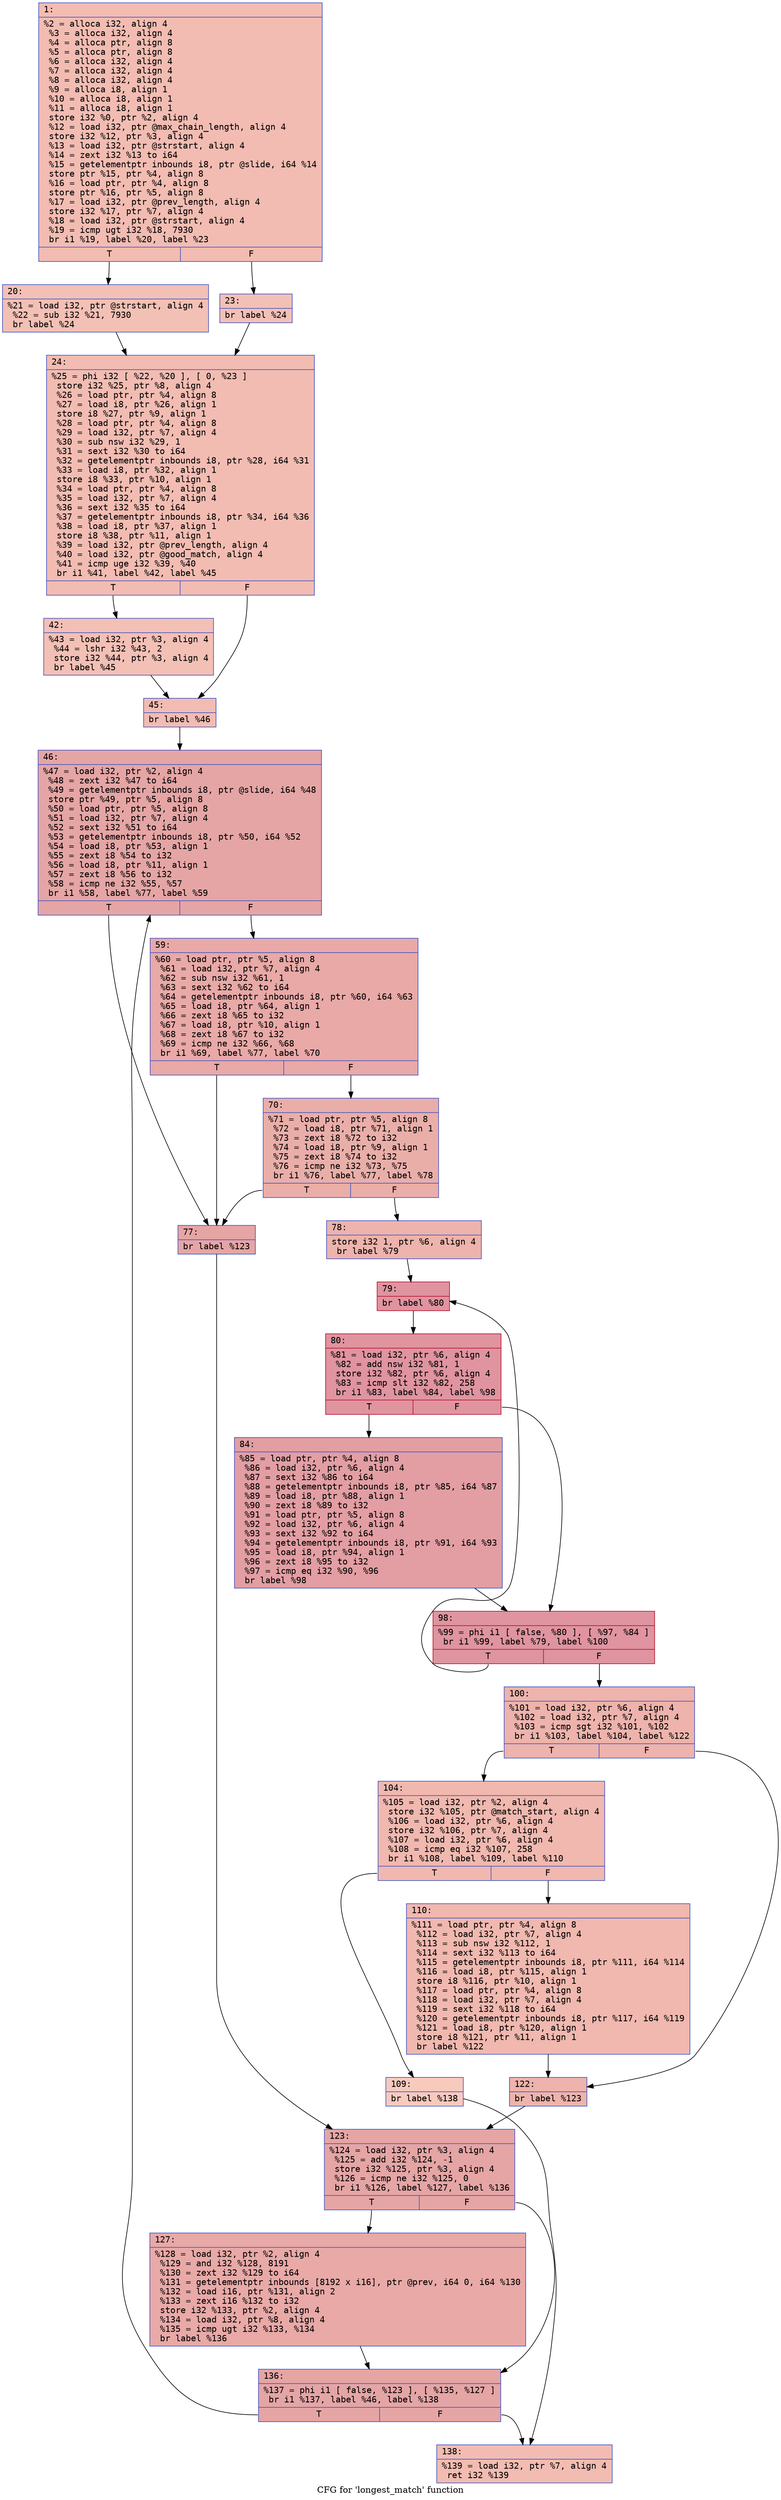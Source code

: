 digraph "CFG for 'longest_match' function" {
	label="CFG for 'longest_match' function";

	Node0x60000389f020 [shape=record,color="#3d50c3ff", style=filled, fillcolor="#e1675170" fontname="Courier",label="{1:\l|  %2 = alloca i32, align 4\l  %3 = alloca i32, align 4\l  %4 = alloca ptr, align 8\l  %5 = alloca ptr, align 8\l  %6 = alloca i32, align 4\l  %7 = alloca i32, align 4\l  %8 = alloca i32, align 4\l  %9 = alloca i8, align 1\l  %10 = alloca i8, align 1\l  %11 = alloca i8, align 1\l  store i32 %0, ptr %2, align 4\l  %12 = load i32, ptr @max_chain_length, align 4\l  store i32 %12, ptr %3, align 4\l  %13 = load i32, ptr @strstart, align 4\l  %14 = zext i32 %13 to i64\l  %15 = getelementptr inbounds i8, ptr @slide, i64 %14\l  store ptr %15, ptr %4, align 8\l  %16 = load ptr, ptr %4, align 8\l  store ptr %16, ptr %5, align 8\l  %17 = load i32, ptr @prev_length, align 4\l  store i32 %17, ptr %7, align 4\l  %18 = load i32, ptr @strstart, align 4\l  %19 = icmp ugt i32 %18, 7930\l  br i1 %19, label %20, label %23\l|{<s0>T|<s1>F}}"];
	Node0x60000389f020:s0 -> Node0x60000389f070[tooltip="1 -> 20\nProbability 50.00%" ];
	Node0x60000389f020:s1 -> Node0x60000389f0c0[tooltip="1 -> 23\nProbability 50.00%" ];
	Node0x60000389f070 [shape=record,color="#3d50c3ff", style=filled, fillcolor="#e5705870" fontname="Courier",label="{20:\l|  %21 = load i32, ptr @strstart, align 4\l  %22 = sub i32 %21, 7930\l  br label %24\l}"];
	Node0x60000389f070 -> Node0x60000389f110[tooltip="20 -> 24\nProbability 100.00%" ];
	Node0x60000389f0c0 [shape=record,color="#3d50c3ff", style=filled, fillcolor="#e5705870" fontname="Courier",label="{23:\l|  br label %24\l}"];
	Node0x60000389f0c0 -> Node0x60000389f110[tooltip="23 -> 24\nProbability 100.00%" ];
	Node0x60000389f110 [shape=record,color="#3d50c3ff", style=filled, fillcolor="#e1675170" fontname="Courier",label="{24:\l|  %25 = phi i32 [ %22, %20 ], [ 0, %23 ]\l  store i32 %25, ptr %8, align 4\l  %26 = load ptr, ptr %4, align 8\l  %27 = load i8, ptr %26, align 1\l  store i8 %27, ptr %9, align 1\l  %28 = load ptr, ptr %4, align 8\l  %29 = load i32, ptr %7, align 4\l  %30 = sub nsw i32 %29, 1\l  %31 = sext i32 %30 to i64\l  %32 = getelementptr inbounds i8, ptr %28, i64 %31\l  %33 = load i8, ptr %32, align 1\l  store i8 %33, ptr %10, align 1\l  %34 = load ptr, ptr %4, align 8\l  %35 = load i32, ptr %7, align 4\l  %36 = sext i32 %35 to i64\l  %37 = getelementptr inbounds i8, ptr %34, i64 %36\l  %38 = load i8, ptr %37, align 1\l  store i8 %38, ptr %11, align 1\l  %39 = load i32, ptr @prev_length, align 4\l  %40 = load i32, ptr @good_match, align 4\l  %41 = icmp uge i32 %39, %40\l  br i1 %41, label %42, label %45\l|{<s0>T|<s1>F}}"];
	Node0x60000389f110:s0 -> Node0x60000389f160[tooltip="24 -> 42\nProbability 50.00%" ];
	Node0x60000389f110:s1 -> Node0x60000389f1b0[tooltip="24 -> 45\nProbability 50.00%" ];
	Node0x60000389f160 [shape=record,color="#3d50c3ff", style=filled, fillcolor="#e5705870" fontname="Courier",label="{42:\l|  %43 = load i32, ptr %3, align 4\l  %44 = lshr i32 %43, 2\l  store i32 %44, ptr %3, align 4\l  br label %45\l}"];
	Node0x60000389f160 -> Node0x60000389f1b0[tooltip="42 -> 45\nProbability 100.00%" ];
	Node0x60000389f1b0 [shape=record,color="#3d50c3ff", style=filled, fillcolor="#e1675170" fontname="Courier",label="{45:\l|  br label %46\l}"];
	Node0x60000389f1b0 -> Node0x60000389f200[tooltip="45 -> 46\nProbability 100.00%" ];
	Node0x60000389f200 [shape=record,color="#3d50c3ff", style=filled, fillcolor="#c5333470" fontname="Courier",label="{46:\l|  %47 = load i32, ptr %2, align 4\l  %48 = zext i32 %47 to i64\l  %49 = getelementptr inbounds i8, ptr @slide, i64 %48\l  store ptr %49, ptr %5, align 8\l  %50 = load ptr, ptr %5, align 8\l  %51 = load i32, ptr %7, align 4\l  %52 = sext i32 %51 to i64\l  %53 = getelementptr inbounds i8, ptr %50, i64 %52\l  %54 = load i8, ptr %53, align 1\l  %55 = zext i8 %54 to i32\l  %56 = load i8, ptr %11, align 1\l  %57 = zext i8 %56 to i32\l  %58 = icmp ne i32 %55, %57\l  br i1 %58, label %77, label %59\l|{<s0>T|<s1>F}}"];
	Node0x60000389f200:s0 -> Node0x60000389f2f0[tooltip="46 -> 77\nProbability 50.00%" ];
	Node0x60000389f200:s1 -> Node0x60000389f250[tooltip="46 -> 59\nProbability 50.00%" ];
	Node0x60000389f250 [shape=record,color="#3d50c3ff", style=filled, fillcolor="#ca3b3770" fontname="Courier",label="{59:\l|  %60 = load ptr, ptr %5, align 8\l  %61 = load i32, ptr %7, align 4\l  %62 = sub nsw i32 %61, 1\l  %63 = sext i32 %62 to i64\l  %64 = getelementptr inbounds i8, ptr %60, i64 %63\l  %65 = load i8, ptr %64, align 1\l  %66 = zext i8 %65 to i32\l  %67 = load i8, ptr %10, align 1\l  %68 = zext i8 %67 to i32\l  %69 = icmp ne i32 %66, %68\l  br i1 %69, label %77, label %70\l|{<s0>T|<s1>F}}"];
	Node0x60000389f250:s0 -> Node0x60000389f2f0[tooltip="59 -> 77\nProbability 50.00%" ];
	Node0x60000389f250:s1 -> Node0x60000389f2a0[tooltip="59 -> 70\nProbability 50.00%" ];
	Node0x60000389f2a0 [shape=record,color="#3d50c3ff", style=filled, fillcolor="#d0473d70" fontname="Courier",label="{70:\l|  %71 = load ptr, ptr %5, align 8\l  %72 = load i8, ptr %71, align 1\l  %73 = zext i8 %72 to i32\l  %74 = load i8, ptr %9, align 1\l  %75 = zext i8 %74 to i32\l  %76 = icmp ne i32 %73, %75\l  br i1 %76, label %77, label %78\l|{<s0>T|<s1>F}}"];
	Node0x60000389f2a0:s0 -> Node0x60000389f2f0[tooltip="70 -> 77\nProbability 50.00%" ];
	Node0x60000389f2a0:s1 -> Node0x60000389f340[tooltip="70 -> 78\nProbability 50.00%" ];
	Node0x60000389f2f0 [shape=record,color="#3d50c3ff", style=filled, fillcolor="#c5333470" fontname="Courier",label="{77:\l|  br label %123\l}"];
	Node0x60000389f2f0 -> Node0x60000389f660[tooltip="77 -> 123\nProbability 100.00%" ];
	Node0x60000389f340 [shape=record,color="#3d50c3ff", style=filled, fillcolor="#d6524470" fontname="Courier",label="{78:\l|  store i32 1, ptr %6, align 4\l  br label %79\l}"];
	Node0x60000389f340 -> Node0x60000389f390[tooltip="78 -> 79\nProbability 100.00%" ];
	Node0x60000389f390 [shape=record,color="#b70d28ff", style=filled, fillcolor="#b70d2870" fontname="Courier",label="{79:\l|  br label %80\l}"];
	Node0x60000389f390 -> Node0x60000389f3e0[tooltip="79 -> 80\nProbability 100.00%" ];
	Node0x60000389f3e0 [shape=record,color="#b70d28ff", style=filled, fillcolor="#b70d2870" fontname="Courier",label="{80:\l|  %81 = load i32, ptr %6, align 4\l  %82 = add nsw i32 %81, 1\l  store i32 %82, ptr %6, align 4\l  %83 = icmp slt i32 %82, 258\l  br i1 %83, label %84, label %98\l|{<s0>T|<s1>F}}"];
	Node0x60000389f3e0:s0 -> Node0x60000389f430[tooltip="80 -> 84\nProbability 50.00%" ];
	Node0x60000389f3e0:s1 -> Node0x60000389f480[tooltip="80 -> 98\nProbability 50.00%" ];
	Node0x60000389f430 [shape=record,color="#3d50c3ff", style=filled, fillcolor="#be242e70" fontname="Courier",label="{84:\l|  %85 = load ptr, ptr %4, align 8\l  %86 = load i32, ptr %6, align 4\l  %87 = sext i32 %86 to i64\l  %88 = getelementptr inbounds i8, ptr %85, i64 %87\l  %89 = load i8, ptr %88, align 1\l  %90 = zext i8 %89 to i32\l  %91 = load ptr, ptr %5, align 8\l  %92 = load i32, ptr %6, align 4\l  %93 = sext i32 %92 to i64\l  %94 = getelementptr inbounds i8, ptr %91, i64 %93\l  %95 = load i8, ptr %94, align 1\l  %96 = zext i8 %95 to i32\l  %97 = icmp eq i32 %90, %96\l  br label %98\l}"];
	Node0x60000389f430 -> Node0x60000389f480[tooltip="84 -> 98\nProbability 100.00%" ];
	Node0x60000389f480 [shape=record,color="#b70d28ff", style=filled, fillcolor="#b70d2870" fontname="Courier",label="{98:\l|  %99 = phi i1 [ false, %80 ], [ %97, %84 ]\l  br i1 %99, label %79, label %100\l|{<s0>T|<s1>F}}"];
	Node0x60000389f480:s0 -> Node0x60000389f390[tooltip="98 -> 79\nProbability 96.88%" ];
	Node0x60000389f480:s1 -> Node0x60000389f4d0[tooltip="98 -> 100\nProbability 3.12%" ];
	Node0x60000389f4d0 [shape=record,color="#3d50c3ff", style=filled, fillcolor="#d6524470" fontname="Courier",label="{100:\l|  %101 = load i32, ptr %6, align 4\l  %102 = load i32, ptr %7, align 4\l  %103 = icmp sgt i32 %101, %102\l  br i1 %103, label %104, label %122\l|{<s0>T|<s1>F}}"];
	Node0x60000389f4d0:s0 -> Node0x60000389f520[tooltip="100 -> 104\nProbability 50.00%" ];
	Node0x60000389f4d0:s1 -> Node0x60000389f610[tooltip="100 -> 122\nProbability 50.00%" ];
	Node0x60000389f520 [shape=record,color="#3d50c3ff", style=filled, fillcolor="#dc5d4a70" fontname="Courier",label="{104:\l|  %105 = load i32, ptr %2, align 4\l  store i32 %105, ptr @match_start, align 4\l  %106 = load i32, ptr %6, align 4\l  store i32 %106, ptr %7, align 4\l  %107 = load i32, ptr %6, align 4\l  %108 = icmp eq i32 %107, 258\l  br i1 %108, label %109, label %110\l|{<s0>T|<s1>F}}"];
	Node0x60000389f520:s0 -> Node0x60000389f570[tooltip="104 -> 109\nProbability 3.12%" ];
	Node0x60000389f520:s1 -> Node0x60000389f5c0[tooltip="104 -> 110\nProbability 96.88%" ];
	Node0x60000389f570 [shape=record,color="#3d50c3ff", style=filled, fillcolor="#ef886b70" fontname="Courier",label="{109:\l|  br label %138\l}"];
	Node0x60000389f570 -> Node0x60000389f750[tooltip="109 -> 138\nProbability 100.00%" ];
	Node0x60000389f5c0 [shape=record,color="#3d50c3ff", style=filled, fillcolor="#dc5d4a70" fontname="Courier",label="{110:\l|  %111 = load ptr, ptr %4, align 8\l  %112 = load i32, ptr %7, align 4\l  %113 = sub nsw i32 %112, 1\l  %114 = sext i32 %113 to i64\l  %115 = getelementptr inbounds i8, ptr %111, i64 %114\l  %116 = load i8, ptr %115, align 1\l  store i8 %116, ptr %10, align 1\l  %117 = load ptr, ptr %4, align 8\l  %118 = load i32, ptr %7, align 4\l  %119 = sext i32 %118 to i64\l  %120 = getelementptr inbounds i8, ptr %117, i64 %119\l  %121 = load i8, ptr %120, align 1\l  store i8 %121, ptr %11, align 1\l  br label %122\l}"];
	Node0x60000389f5c0 -> Node0x60000389f610[tooltip="110 -> 122\nProbability 100.00%" ];
	Node0x60000389f610 [shape=record,color="#3d50c3ff", style=filled, fillcolor="#d6524470" fontname="Courier",label="{122:\l|  br label %123\l}"];
	Node0x60000389f610 -> Node0x60000389f660[tooltip="122 -> 123\nProbability 100.00%" ];
	Node0x60000389f660 [shape=record,color="#3d50c3ff", style=filled, fillcolor="#c5333470" fontname="Courier",label="{123:\l|  %124 = load i32, ptr %3, align 4\l  %125 = add i32 %124, -1\l  store i32 %125, ptr %3, align 4\l  %126 = icmp ne i32 %125, 0\l  br i1 %126, label %127, label %136\l|{<s0>T|<s1>F}}"];
	Node0x60000389f660:s0 -> Node0x60000389f6b0[tooltip="123 -> 127\nProbability 62.50%" ];
	Node0x60000389f660:s1 -> Node0x60000389f700[tooltip="123 -> 136\nProbability 37.50%" ];
	Node0x60000389f6b0 [shape=record,color="#3d50c3ff", style=filled, fillcolor="#ca3b3770" fontname="Courier",label="{127:\l|  %128 = load i32, ptr %2, align 4\l  %129 = and i32 %128, 8191\l  %130 = zext i32 %129 to i64\l  %131 = getelementptr inbounds [8192 x i16], ptr @prev, i64 0, i64 %130\l  %132 = load i16, ptr %131, align 2\l  %133 = zext i16 %132 to i32\l  store i32 %133, ptr %2, align 4\l  %134 = load i32, ptr %8, align 4\l  %135 = icmp ugt i32 %133, %134\l  br label %136\l}"];
	Node0x60000389f6b0 -> Node0x60000389f700[tooltip="127 -> 136\nProbability 100.00%" ];
	Node0x60000389f700 [shape=record,color="#3d50c3ff", style=filled, fillcolor="#c5333470" fontname="Courier",label="{136:\l|  %137 = phi i1 [ false, %123 ], [ %135, %127 ]\l  br i1 %137, label %46, label %138\l|{<s0>T|<s1>F}}"];
	Node0x60000389f700:s0 -> Node0x60000389f200[tooltip="136 -> 46\nProbability 96.88%" ];
	Node0x60000389f700:s1 -> Node0x60000389f750[tooltip="136 -> 138\nProbability 3.12%" ];
	Node0x60000389f750 [shape=record,color="#3d50c3ff", style=filled, fillcolor="#e1675170" fontname="Courier",label="{138:\l|  %139 = load i32, ptr %7, align 4\l  ret i32 %139\l}"];
}
